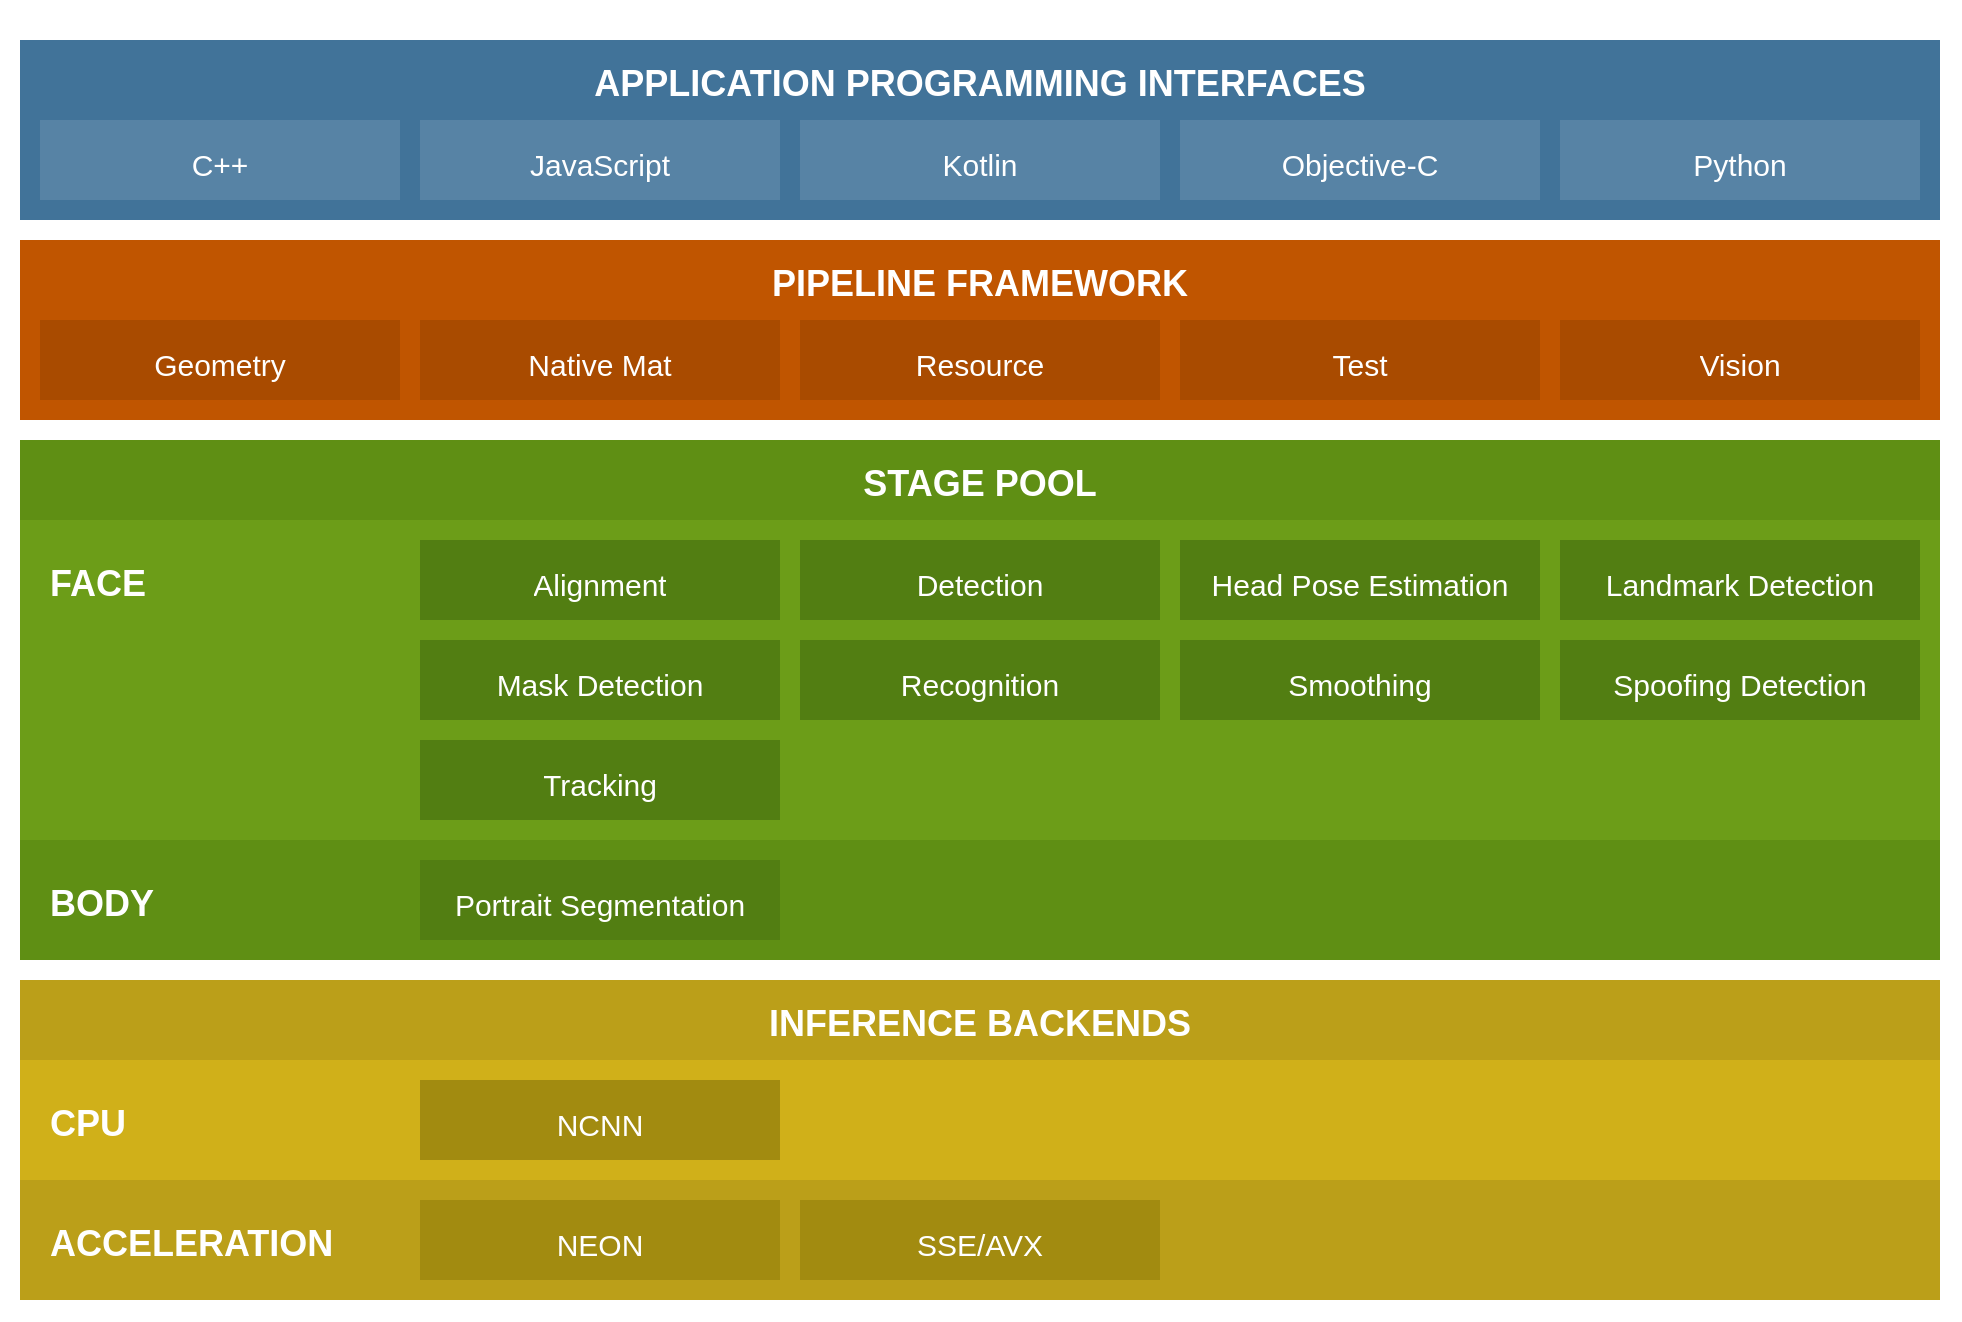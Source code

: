 <mxfile version="14.4.2" type="device"><diagram id="AtI6xhk8OTmtZWyUuo7M" name="Page-1"><mxGraphModel dx="1471" dy="1455" grid="1" gridSize="10" guides="1" tooltips="1" connect="1" arrows="1" fold="1" page="1" pageScale="1" pageWidth="1600" pageHeight="900" background="none" math="0" shadow="0"><root><mxCell id="0"/><mxCell id="1" parent="0"/><mxCell id="4" value="&lt;h1&gt;&lt;font style=&quot;font-size: 18px&quot;&gt;APPLICATION PROGRAMMING INTERFACES&lt;/font&gt;&lt;/h1&gt;" style="text;html=1;spacing=5;spacingTop=-20;whiteSpace=wrap;overflow=hidden;rounded=0;align=center;fontColor=#FFFFFF;fillColor=#FFFFFF;" parent="1" vertex="1"><mxGeometry x="40" y="40" width="980" height="650" as="geometry"/></mxCell><mxCell id="inaUW50xExtvU-avGspg-27" value="&lt;h1&gt;&lt;br&gt;&lt;/h1&gt;" style="text;html=1;spacing=5;spacingTop=-20;whiteSpace=wrap;overflow=hidden;rounded=0;align=left;fontColor=#FFFFFF;fillColor=#6c9d18;" parent="1" vertex="1"><mxGeometry x="50" y="290" width="960" height="160" as="geometry"/></mxCell><mxCell id="inaUW50xExtvU-avGspg-1" value="&lt;h1&gt;&lt;font style=&quot;font-size: 18px&quot;&gt;APPLICATION PROGRAMMING INTERFACES&lt;/font&gt;&lt;/h1&gt;" style="text;html=1;spacing=5;spacingTop=-20;whiteSpace=wrap;overflow=hidden;rounded=0;align=center;fontColor=#FFFFFF;fillColor=#417399;" parent="1" vertex="1"><mxGeometry x="50" y="50" width="960" height="90" as="geometry"/></mxCell><mxCell id="inaUW50xExtvU-avGspg-5" value="&lt;h1&gt;&lt;font style=&quot;font-weight: normal ; font-size: 15px&quot;&gt;C++&lt;/font&gt;&lt;/h1&gt;" style="text;html=1;spacing=5;spacingTop=-20;whiteSpace=wrap;overflow=hidden;rounded=0;align=center;fillColor=#5783a5;fontColor=#FFFFFF;" parent="1" vertex="1"><mxGeometry x="60" y="90" width="180" height="40" as="geometry"/></mxCell><mxCell id="inaUW50xExtvU-avGspg-6" value="&lt;h1&gt;&lt;font style=&quot;font-weight: normal ; font-size: 15px&quot;&gt;Python&lt;/font&gt;&lt;/h1&gt;" style="text;html=1;spacing=5;spacingTop=-20;whiteSpace=wrap;overflow=hidden;rounded=0;align=center;fillColor=#5783a5;fontColor=#FFFFFF;" parent="1" vertex="1"><mxGeometry x="820" y="90" width="180" height="40" as="geometry"/></mxCell><mxCell id="inaUW50xExtvU-avGspg-7" value="&lt;h1&gt;&lt;font style=&quot;font-weight: normal ; font-size: 15px&quot;&gt;JavaScript&lt;/font&gt;&lt;/h1&gt;" style="text;html=1;spacing=5;spacingTop=-20;whiteSpace=wrap;overflow=hidden;rounded=0;align=center;fillColor=#5783a5;fontColor=#FFFFFF;" parent="1" vertex="1"><mxGeometry x="250" y="90" width="180" height="40" as="geometry"/></mxCell><mxCell id="inaUW50xExtvU-avGspg-8" value="&lt;h1&gt;&lt;span style=&quot;font-weight: 400&quot;&gt;&lt;font style=&quot;font-size: 15px&quot;&gt;Kotlin&lt;/font&gt;&lt;/span&gt;&lt;/h1&gt;" style="text;html=1;spacing=5;spacingTop=-20;whiteSpace=wrap;overflow=hidden;rounded=0;align=center;fillColor=#5783a5;fontColor=#FFFFFF;" parent="1" vertex="1"><mxGeometry x="440" y="90" width="180" height="40" as="geometry"/></mxCell><mxCell id="inaUW50xExtvU-avGspg-9" value="&lt;h1&gt;&lt;span style=&quot;font-weight: 400&quot;&gt;&lt;font style=&quot;font-size: 15px&quot;&gt;Objective-C&lt;/font&gt;&lt;/span&gt;&lt;/h1&gt;" style="text;html=1;spacing=5;spacingTop=-20;whiteSpace=wrap;overflow=hidden;rounded=0;align=center;fillColor=#5783a5;fontColor=#FFFFFF;" parent="1" vertex="1"><mxGeometry x="630" y="90" width="180" height="40" as="geometry"/></mxCell><mxCell id="inaUW50xExtvU-avGspg-10" value="&lt;h1&gt;&lt;font style=&quot;font-size: 18px&quot;&gt;STAGE POOL&lt;/font&gt;&lt;/h1&gt;" style="text;html=1;spacing=5;spacingTop=-20;whiteSpace=wrap;overflow=hidden;rounded=0;align=center;fillColor=#5f8f14;fontColor=#FFFFFF;" parent="1" vertex="1"><mxGeometry x="50" y="250" width="960" height="40" as="geometry"/></mxCell><mxCell id="inaUW50xExtvU-avGspg-17" value="&lt;h1&gt;&lt;font style=&quot;font-weight: normal ; font-size: 15px&quot;&gt;Alignment&lt;/font&gt;&lt;/h1&gt;" style="text;html=1;spacing=5;spacingTop=-20;whiteSpace=wrap;overflow=hidden;rounded=0;align=center;fontColor=#FFFFFF;fillColor=#527e12;" parent="1" vertex="1"><mxGeometry x="250" y="300" width="180" height="40" as="geometry"/></mxCell><mxCell id="inaUW50xExtvU-avGspg-18" value="&lt;h1&gt;&lt;span style=&quot;font-size: 15px ; font-weight: 400&quot;&gt;Detection&lt;/span&gt;&lt;/h1&gt;" style="text;html=1;spacing=5;spacingTop=-20;whiteSpace=wrap;overflow=hidden;rounded=0;align=center;fontColor=#FFFFFF;fillColor=#527e12;" parent="1" vertex="1"><mxGeometry x="440" y="300" width="180" height="40" as="geometry"/></mxCell><mxCell id="inaUW50xExtvU-avGspg-19" value="&lt;h1&gt;&lt;font style=&quot;font-weight: normal ; font-size: 15px&quot;&gt;Head Pose Estimation&lt;/font&gt;&lt;/h1&gt;" style="text;html=1;spacing=5;spacingTop=-20;whiteSpace=wrap;overflow=hidden;rounded=0;align=center;fontColor=#FFFFFF;fillColor=#527e12;" parent="1" vertex="1"><mxGeometry x="630" y="300" width="180" height="40" as="geometry"/></mxCell><mxCell id="inaUW50xExtvU-avGspg-20" value="&lt;h1&gt;&lt;span style=&quot;font-weight: 400&quot;&gt;&lt;font style=&quot;font-size: 15px&quot;&gt;Landmark Detection&lt;/font&gt;&lt;/span&gt;&lt;/h1&gt;" style="text;html=1;spacing=5;spacingTop=-20;whiteSpace=wrap;overflow=hidden;rounded=0;align=center;fontColor=#FFFFFF;fillColor=#527e12;" parent="1" vertex="1"><mxGeometry x="820" y="300" width="180" height="40" as="geometry"/></mxCell><mxCell id="inaUW50xExtvU-avGspg-21" value="&lt;h1&gt;&lt;span style=&quot;font-weight: 400&quot;&gt;&lt;font style=&quot;font-size: 15px&quot;&gt;Mask Detection&lt;/font&gt;&lt;/span&gt;&lt;/h1&gt;" style="text;html=1;spacing=5;spacingTop=-20;whiteSpace=wrap;overflow=hidden;rounded=0;align=center;fontColor=#FFFFFF;fillColor=#527e12;" parent="1" vertex="1"><mxGeometry x="250" y="350" width="180" height="40" as="geometry"/></mxCell><mxCell id="inaUW50xExtvU-avGspg-22" value="&lt;h1&gt;&lt;font style=&quot;font-weight: normal ; font-size: 15px&quot;&gt;Recognition&lt;/font&gt;&lt;/h1&gt;" style="text;html=1;spacing=5;spacingTop=-20;whiteSpace=wrap;overflow=hidden;rounded=0;align=center;fontColor=#FFFFFF;fillColor=#527e12;" parent="1" vertex="1"><mxGeometry x="440" y="350" width="180" height="40" as="geometry"/></mxCell><mxCell id="inaUW50xExtvU-avGspg-23" value="&lt;h1&gt;&lt;span style=&quot;font-size: 15px ; font-weight: 400&quot;&gt;Smoothing&lt;/span&gt;&lt;/h1&gt;" style="text;html=1;spacing=5;spacingTop=-20;whiteSpace=wrap;overflow=hidden;rounded=0;align=center;fontColor=#FFFFFF;fillColor=#527e12;" parent="1" vertex="1"><mxGeometry x="630" y="350" width="180" height="40" as="geometry"/></mxCell><mxCell id="inaUW50xExtvU-avGspg-24" value="&lt;h1&gt;&lt;font style=&quot;font-weight: normal ; font-size: 15px&quot;&gt;Tracking&lt;/font&gt;&lt;/h1&gt;" style="text;html=1;spacing=5;spacingTop=-20;whiteSpace=wrap;overflow=hidden;rounded=0;align=center;fontColor=#FFFFFF;fillColor=#527e12;" parent="1" vertex="1"><mxGeometry x="250" y="400" width="180" height="40" as="geometry"/></mxCell><mxCell id="inaUW50xExtvU-avGspg-25" value="&lt;h1&gt;&lt;span style=&quot;font-size: 15px ; font-weight: 400&quot;&gt;Spoofing Detection&lt;/span&gt;&lt;/h1&gt;" style="text;html=1;spacing=5;spacingTop=-20;whiteSpace=wrap;overflow=hidden;rounded=0;align=center;fontColor=#FFFFFF;fillColor=#527e12;" parent="1" vertex="1"><mxGeometry x="820" y="350" width="180" height="40" as="geometry"/></mxCell><mxCell id="inaUW50xExtvU-avGspg-29" value="&lt;h1&gt;&lt;br&gt;&lt;/h1&gt;" style="text;html=1;spacing=5;spacingTop=-20;whiteSpace=wrap;overflow=hidden;rounded=0;align=left;fontColor=#FFFFFF;fillColor=#5F8F14;" parent="1" vertex="1"><mxGeometry x="50" y="450" width="960" height="60" as="geometry"/></mxCell><mxCell id="inaUW50xExtvU-avGspg-30" value="&lt;h1&gt;&lt;font style=&quot;font-weight: normal ; font-size: 15px&quot;&gt;Portrait Segmentation&lt;/font&gt;&lt;/h1&gt;" style="text;html=1;spacing=5;spacingTop=-20;whiteSpace=wrap;overflow=hidden;rounded=0;align=center;fontColor=#FFFFFF;fillColor=#527e12;" parent="1" vertex="1"><mxGeometry x="250" y="460" width="180" height="40" as="geometry"/></mxCell><mxCell id="inaUW50xExtvU-avGspg-43" value="&lt;h1&gt;&lt;font style=&quot;font-size: 18px&quot;&gt;PIPELINE FRAMEWORK&lt;/font&gt;&lt;/h1&gt;" style="text;html=1;spacing=5;spacingTop=-20;whiteSpace=wrap;overflow=hidden;rounded=0;align=center;fillColor=#c05500;fontColor=#FFFFFF;" parent="1" vertex="1"><mxGeometry x="50" y="150" width="960" height="90" as="geometry"/></mxCell><mxCell id="inaUW50xExtvU-avGspg-44" value="&lt;h1&gt;&lt;span style=&quot;font-size: 15px ; font-weight: 400&quot;&gt;Geometry&lt;/span&gt;&lt;/h1&gt;" style="text;html=1;spacing=5;spacingTop=-20;whiteSpace=wrap;overflow=hidden;rounded=0;align=center;fillColor=#a94b00;fontColor=#FFFFFF;" parent="1" vertex="1"><mxGeometry x="60" y="190" width="180" height="40" as="geometry"/></mxCell><mxCell id="inaUW50xExtvU-avGspg-45" value="&lt;h1&gt;&lt;font style=&quot;font-weight: normal ; font-size: 15px&quot;&gt;Vision&lt;/font&gt;&lt;/h1&gt;" style="text;html=1;spacing=5;spacingTop=-20;whiteSpace=wrap;overflow=hidden;rounded=0;align=center;fillColor=#a94b00;fontColor=#FFFFFF;" parent="1" vertex="1"><mxGeometry x="820" y="190" width="180" height="40" as="geometry"/></mxCell><mxCell id="inaUW50xExtvU-avGspg-46" value="&lt;h1&gt;&lt;font style=&quot;font-weight: normal ; font-size: 15px&quot;&gt;Native Mat&lt;/font&gt;&lt;/h1&gt;" style="text;html=1;spacing=5;spacingTop=-20;whiteSpace=wrap;overflow=hidden;rounded=0;align=center;fillColor=#a94b00;fontColor=#FFFFFF;" parent="1" vertex="1"><mxGeometry x="250" y="190" width="180" height="40" as="geometry"/></mxCell><mxCell id="inaUW50xExtvU-avGspg-47" value="&lt;h1&gt;&lt;span style=&quot;font-weight: 400&quot;&gt;&lt;font style=&quot;font-size: 15px&quot;&gt;Resource&lt;/font&gt;&lt;/span&gt;&lt;/h1&gt;" style="text;html=1;spacing=5;spacingTop=-20;whiteSpace=wrap;overflow=hidden;rounded=0;align=center;fillColor=#a94b00;fontColor=#FFFFFF;" parent="1" vertex="1"><mxGeometry x="440" y="190" width="180" height="40" as="geometry"/></mxCell><mxCell id="inaUW50xExtvU-avGspg-48" value="&lt;h1&gt;&lt;span style=&quot;font-weight: 400&quot;&gt;&lt;font style=&quot;font-size: 15px&quot;&gt;Test&lt;/font&gt;&lt;/span&gt;&lt;/h1&gt;" style="text;html=1;spacing=5;spacingTop=-20;whiteSpace=wrap;overflow=hidden;rounded=0;align=center;fillColor=#a94b00;fontColor=#FFFFFF;" parent="1" vertex="1"><mxGeometry x="630" y="190" width="180" height="40" as="geometry"/></mxCell><mxCell id="inaUW50xExtvU-avGspg-64" value="&lt;h1&gt;&lt;font style=&quot;font-size: 18px&quot;&gt;INFERENCE BACKENDS&lt;/font&gt;&lt;/h1&gt;" style="text;html=1;spacing=5;spacingTop=-20;whiteSpace=wrap;overflow=hidden;rounded=0;align=center;fillColor=#bb9f19;fontColor=#FFFFFF;" parent="1" vertex="1"><mxGeometry x="50" y="520" width="960" height="40" as="geometry"/></mxCell><mxCell id="inaUW50xExtvU-avGspg-65" value="&lt;h1&gt;&lt;br&gt;&lt;/h1&gt;" style="text;html=1;spacing=5;spacingTop=-20;whiteSpace=wrap;overflow=hidden;rounded=0;align=left;fontColor=#FFFFFF;fillColor=#d0b019;" parent="1" vertex="1"><mxGeometry x="50" y="560" width="960" height="60" as="geometry"/></mxCell><mxCell id="inaUW50xExtvU-avGspg-66" value="&lt;h1&gt;&lt;font style=&quot;font-weight: normal ; font-size: 15px&quot;&gt;NCNN&lt;/font&gt;&lt;/h1&gt;" style="text;html=1;spacing=5;spacingTop=-20;whiteSpace=wrap;overflow=hidden;rounded=0;align=center;fillColor=#a28b10;fontColor=#FFFFFF;" parent="1" vertex="1"><mxGeometry x="250" y="570" width="180" height="40" as="geometry"/></mxCell><mxCell id="inaUW50xExtvU-avGspg-74" value="&lt;h1&gt;&lt;font style=&quot;font-size: 18px&quot;&gt;FACE&lt;/font&gt;&lt;/h1&gt;" style="text;html=1;spacing=5;spacingTop=-20;whiteSpace=wrap;overflow=hidden;rounded=0;align=left;fontColor=#FFFFFF;fillColor=#6c9d18;" parent="1" vertex="1"><mxGeometry x="60" y="300" width="180" height="40" as="geometry"/></mxCell><mxCell id="inaUW50xExtvU-avGspg-75" value="&lt;h1&gt;&lt;font style=&quot;font-size: 18px&quot;&gt;BODY&lt;/font&gt;&lt;/h1&gt;" style="text;html=1;spacing=5;spacingTop=-20;whiteSpace=wrap;overflow=hidden;rounded=0;align=left;fontColor=#FFFFFF;fillColor=#5F8F14;" parent="1" vertex="1"><mxGeometry x="60" y="460" width="180" height="40" as="geometry"/></mxCell><mxCell id="inaUW50xExtvU-avGspg-77" value="&lt;h1&gt;&lt;font style=&quot;font-size: 18px&quot;&gt;CPU&lt;/font&gt;&lt;/h1&gt;" style="text;html=1;spacing=5;spacingTop=-20;whiteSpace=wrap;overflow=hidden;rounded=0;align=left;fontColor=#FFFFFF;fillColor=#d0b019;" parent="1" vertex="1"><mxGeometry x="60" y="570" width="180" height="40" as="geometry"/></mxCell><mxCell id="Nz7vKhS822xB81VMAnQ2-9" value="&lt;h1&gt;&lt;br&gt;&lt;/h1&gt;" style="text;html=1;spacing=5;spacingTop=-20;whiteSpace=wrap;overflow=hidden;rounded=0;align=left;fontColor=#FFFFFF;fillColor=#BB9F19;" parent="1" vertex="1"><mxGeometry x="50" y="620" width="960" height="60" as="geometry"/></mxCell><mxCell id="Nz7vKhS822xB81VMAnQ2-12" value="&lt;h1&gt;&lt;font style=&quot;font-size: 18px&quot;&gt;ACCELERATION&lt;/font&gt;&lt;/h1&gt;" style="text;html=1;spacing=5;spacingTop=-20;whiteSpace=wrap;overflow=hidden;rounded=0;align=left;fontColor=#FFFFFF;fillColor=#BB9F19;" parent="1" vertex="1"><mxGeometry x="60" y="630" width="180" height="40" as="geometry"/></mxCell><mxCell id="Nz7vKhS822xB81VMAnQ2-13" value="&lt;h1&gt;&lt;span style=&quot;font-size: 15px ; font-weight: 400&quot;&gt;NEON&lt;/span&gt;&lt;/h1&gt;" style="text;html=1;spacing=5;spacingTop=-20;whiteSpace=wrap;overflow=hidden;rounded=0;align=center;fillColor=#a28b10;fontColor=#FFFFFF;gradientDirection=east;glass=0;shadow=0;" parent="1" vertex="1"><mxGeometry x="250" y="630" width="180" height="40" as="geometry"/></mxCell><mxCell id="Nz7vKhS822xB81VMAnQ2-14" value="&lt;h1&gt;&lt;span style=&quot;font-size: 15px ; font-weight: 400&quot;&gt;SSE/AVX&lt;/span&gt;&lt;/h1&gt;" style="text;html=1;spacing=5;spacingTop=-20;whiteSpace=wrap;overflow=hidden;rounded=0;align=center;fillColor=#a28b10;fontColor=#FFFFFF;gradientDirection=east;glass=0;shadow=0;" parent="1" vertex="1"><mxGeometry x="440" y="630" width="180" height="40" as="geometry"/></mxCell></root></mxGraphModel></diagram></mxfile>